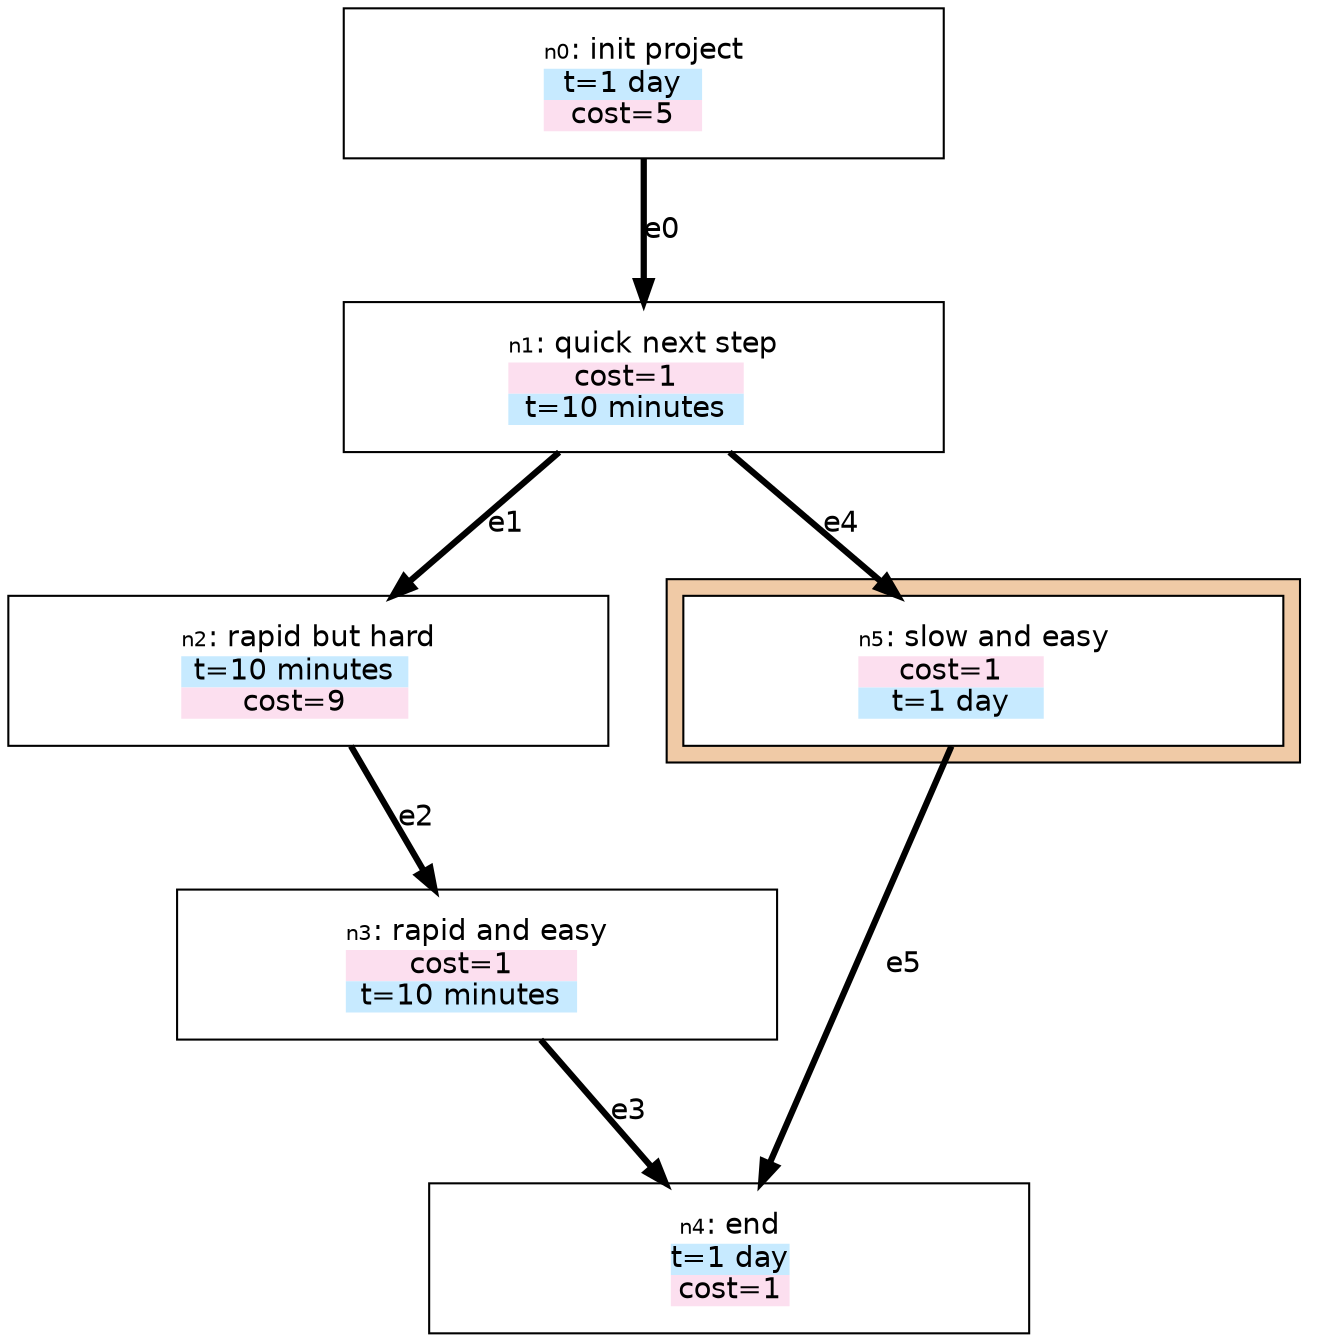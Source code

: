 digraph {

    graph [fontname = "helvetica" rankdir="TB" ranksep=0.75 nodesep=0.5];
    node [fontname = "helvetica" shape = "box" width=2.5 style=filled];
    edge [fontname = "helvetica" penwidth=3 color="#000000"];

    n0 [width=4 height=1 label=< <TABLE BORDER="0" CELLPADDING="0" CELLSPACING="0">
    <TR>
        <TD COLSPAN="2"><FONT POINT-SIZE="10">n0</FONT>: init project</TD>
    </TR>
    
        
           <TR>
<TD BGCOLOR="#C7EAFF"><FONT COLOR="#000000">t=1 day</FONT></TD>
</TR>
        
           <TR>
<TD BGCOLOR="#FCDFEF"><FONT COLOR="#000000">cost=5</FONT></TD>
</TR>
        
    
   </TABLE>
> fillcolor="#FFFFFF"]
    n1 [width=4 height=1 label=< <TABLE BORDER="0" CELLPADDING="0" CELLSPACING="0">
    <TR>
        <TD COLSPAN="2"><FONT POINT-SIZE="10">n1</FONT>: quick next step</TD>
    </TR>
    
        
           <TR>
<TD BGCOLOR="#FCDFEF"><FONT COLOR="#000000">cost=1</FONT></TD>
</TR>
        
           <TR>
<TD BGCOLOR="#C7EAFF"><FONT COLOR="#000000">t=10 minutes</FONT></TD>
</TR>
        
    
   </TABLE>
> fillcolor="#FFFFFF"]
    n2 [width=4 height=1 label=< <TABLE BORDER="0" CELLPADDING="0" CELLSPACING="0">
    <TR>
        <TD COLSPAN="2"><FONT POINT-SIZE="10">n2</FONT>: rapid but hard</TD>
    </TR>
    
        
           <TR>
<TD BGCOLOR="#C7EAFF"><FONT COLOR="#000000">t=10 minutes</FONT></TD>
</TR>
        
           <TR>
<TD BGCOLOR="#FCDFEF"><FONT COLOR="#000000">cost=9</FONT></TD>
</TR>
        
    
   </TABLE>
> fillcolor="#FFFFFF"]
    n3 [width=4 height=1 label=< <TABLE BORDER="0" CELLPADDING="0" CELLSPACING="0">
    <TR>
        <TD COLSPAN="2"><FONT POINT-SIZE="10">n3</FONT>: rapid and easy</TD>
    </TR>
    
        
           <TR>
<TD BGCOLOR="#FCDFEF"><FONT COLOR="#000000">cost=1</FONT></TD>
</TR>
        
           <TR>
<TD BGCOLOR="#C7EAFF"><FONT COLOR="#000000">t=10 minutes</FONT></TD>
</TR>
        
    
   </TABLE>
> fillcolor="#FFFFFF"]
    n4 [width=4 height=1 label=< <TABLE BORDER="0" CELLPADDING="0" CELLSPACING="0">
    <TR>
        <TD COLSPAN="2"><FONT POINT-SIZE="10">n4</FONT>: end</TD>
    </TR>
    
        
           <TR>
<TD BGCOLOR="#C7EAFF"><FONT COLOR="#000000">t=1 day</FONT></TD>
</TR>
        
           <TR>
<TD BGCOLOR="#FCDFEF"><FONT COLOR="#000000">cost=1</FONT></TD>
</TR>
        
    
   </TABLE>
> fillcolor="#FFFFFF"]
  subgraph cluster_SG_SUBGRAPH {

  bgcolor="#F0CAA6"
    n5 [width=4 height=1 label=< <TABLE BORDER="0" CELLPADDING="0" CELLSPACING="0">
    <TR>
        <TD COLSPAN="2"><FONT POINT-SIZE="10">n5</FONT>: slow and easy</TD>
    </TR>
    
        
           <TR>
<TD BGCOLOR="#FCDFEF"><FONT COLOR="#000000">cost=1</FONT></TD>
</TR>
        
           <TR>
<TD BGCOLOR="#C7EAFF"><FONT COLOR="#000000">t=1 day</FONT></TD>
</TR>
        
    
   </TABLE>
> fillcolor="#FFFFFF"]
  }

    "n0" -> "n1" [label="e0"];
    "n1" -> "n2" [label="e1"];
    "n2" -> "n3" [label="e2"];
    "n3" -> "n4" [label="e3"];
    "n1" -> "n5" [label="e4"];
    "n5" -> "n4" [label="e5"];

}